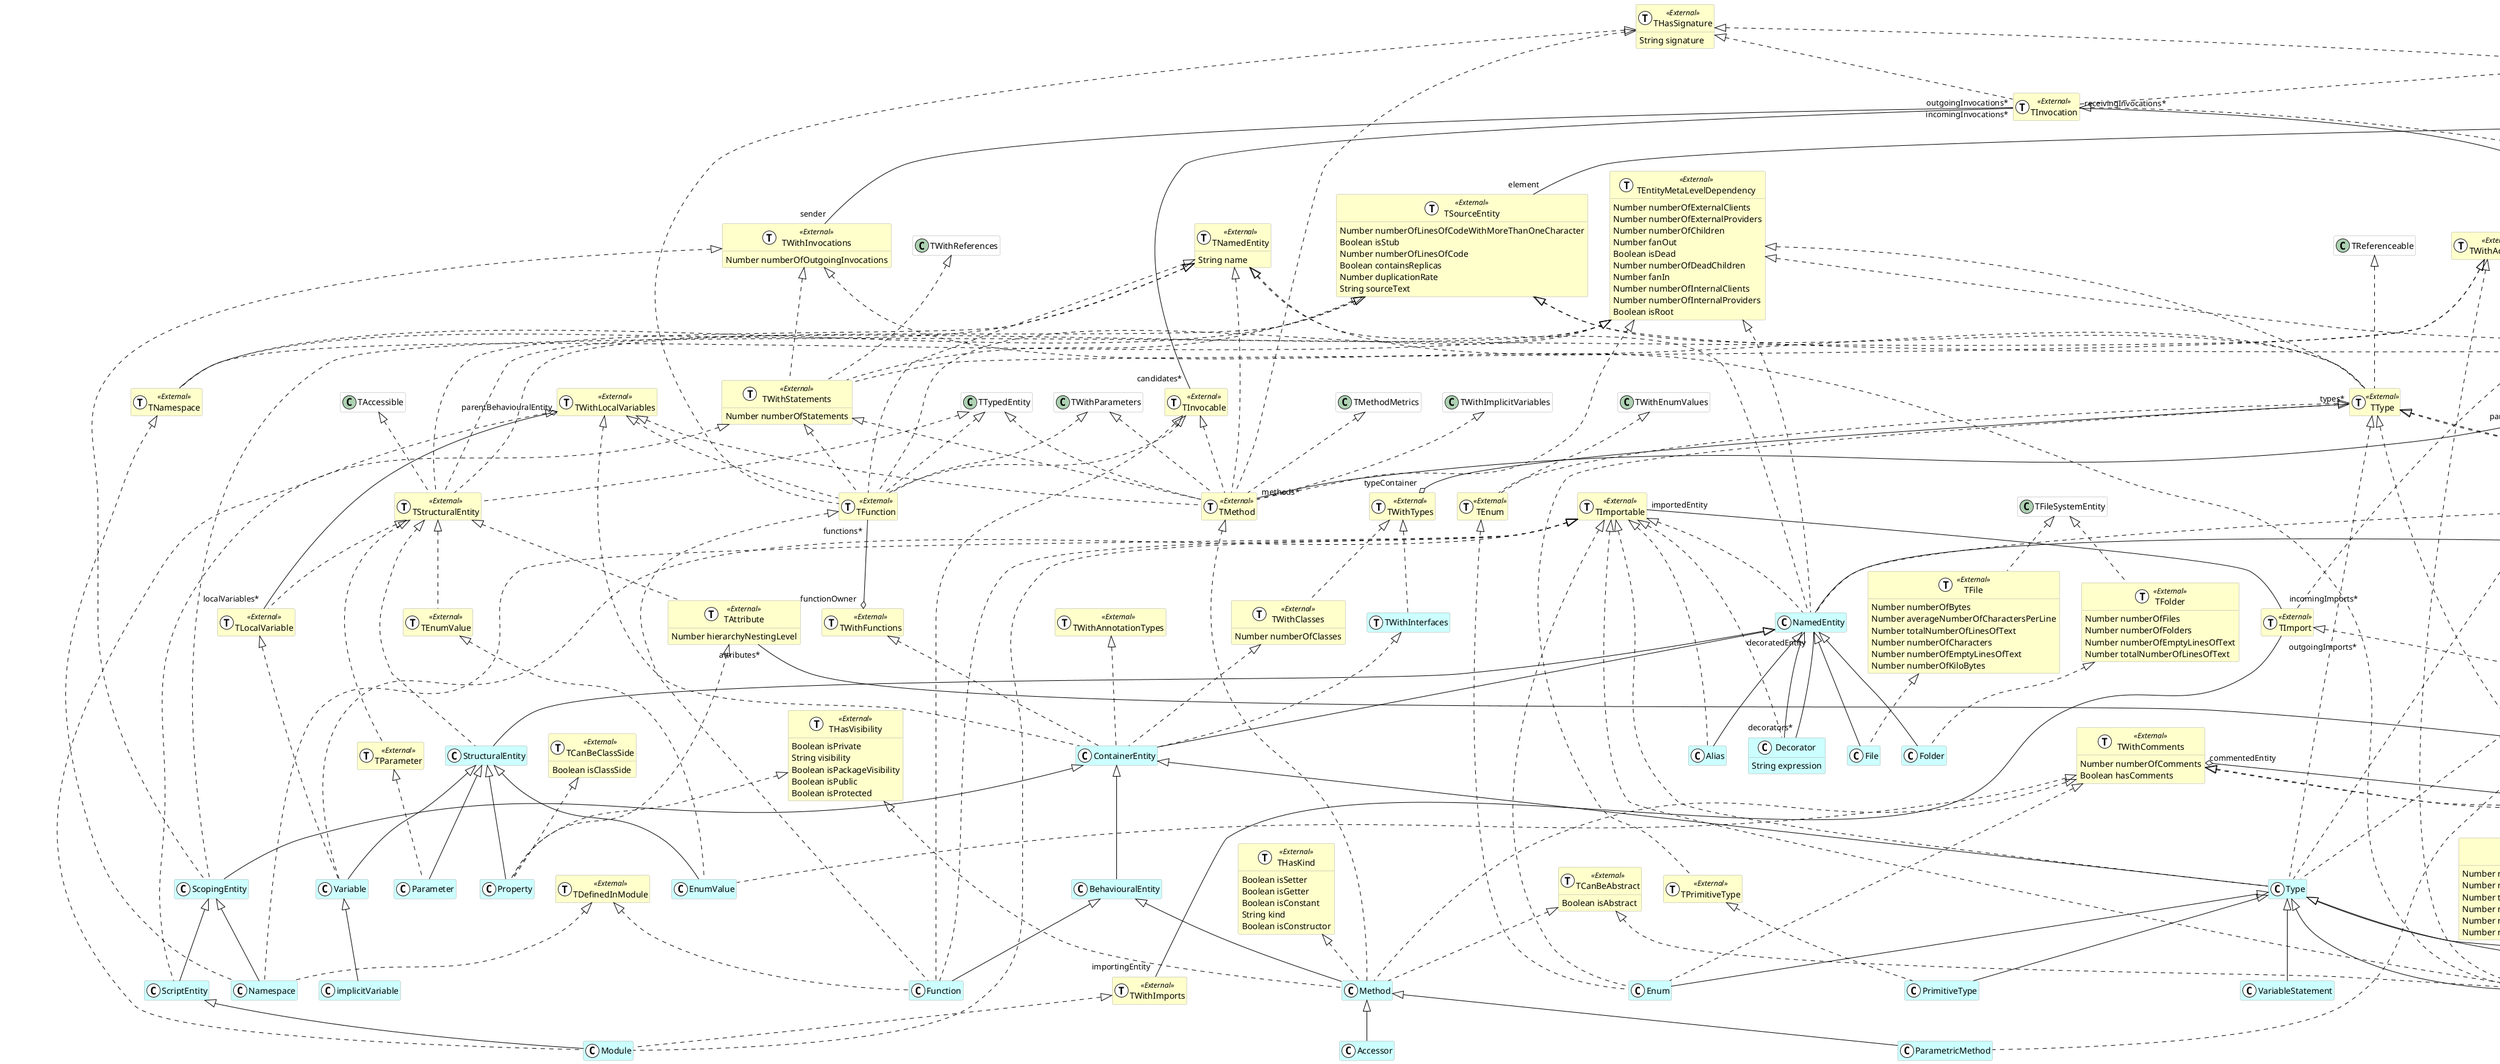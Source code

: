 @startumlhide empty membersskinparam class {  BackgroundColor white  ArrowColor black  BorderColor darkGray}class TParameterConcretization <<(T,white)External>> #FFFFCC {}class TParameter <<(T,white)External>> #FFFFCC {}class TNamedEntity <<(T,white)External>> #FFFFCC {  String name}class TEnum <<(T,white)External>> #FFFFCC {}class TSourceAnchor <<(T,white)External>> #FFFFCC {  Number lineCount}class TWithLocalVariables <<(T,white)External>> #FFFFCC {}class Concretization <<(C,white)>> #CCFFFF {}class EnumValue <<(C,white)>> #CCFFFF {}class ScriptEntity <<(C,white)>> #CCFFFF {}class TType <<(T,white)External>> #FFFFCC {}class StructuralEntity <<(C,white)>> #CCFFFF {}class TClass <<(T,white)External>> #FFFFCC {  Number weightOfAClass  Boolean isTestCase}class TCanBeAbstract <<(T,white)External>> #FFFFCC {  Boolean isAbstract}class TFunction <<(T,white)External>> #FFFFCC {}class THasVisibility <<(T,white)External>> #FFFFCC {  Boolean isPrivate  String visibility  Boolean isPackageVisibility  Boolean isPublic  Boolean isProtected}class TClassMetrics <<(T,white)>> #CCFFFF {}class TWithAccesses <<(T,white)External>> #FFFFCC {}class TEntityCreator <<(T,white)>> #CCFFFF {}class TNamespace <<(T,white)External>> #FFFFCC {}class TEnumValue <<(T,white)External>> #FFFFCC {}class Association <<(C,white)>> #CCFFFF {}class TFolder <<(T,white)External>> #FFFFCC {  Number numberOfFiles  Number numberOfFolders  Number numberOfEmptyLinesOfText  Number totalNumberOfLinesOfText}class TWithComments <<(T,white)External>> #FFFFCC {  Number numberOfComments  Boolean hasComments}class TImportable <<(T,white)External>> #FFFFCC {}class TAccess <<(T,white)External>> #FFFFCC {  Boolean isRead  Boolean isReadWriteUnknown  Boolean isWrite}class File <<(C,white)>> #CCFFFF {}class Decorator <<(C,white)>> #CCFFFF {  String expression}class TWithMethods <<(T,white)External>> #FFFFCC {  Number numberOfMethods  Number tightClassCohesion  Number numberOfAbstractMethods  Number weightedMethodCount}class Entity <<(C,white)External>> #FFFFCC {  Boolean isDead  Number numberOfTags  Boolean isTagged}class TInvocation <<(T,white)External>> #FFFFCC {}class TInheritance <<(T,white)External>> #FFFFCC {}class PrimitiveType <<(C,white)>> #CCFFFF {}class TSourceEntity <<(T,white)External>> #FFFFCC {  Number numberOfLinesOfCodeWithMoreThanOneCharacter  Boolean isStub  Number numberOfLinesOfCode  Boolean containsReplicas  Number duplicationRate  String sourceText}class TStructuralEntity <<(T,white)External>> #FFFFCC {}class Property <<(C,white)>> #CCFFFF {}class Inheritance <<(C,white)>> #CCFFFF {}class TInvocable <<(T,white)External>> #FFFFCC {}class ParametricClass <<(C,white)>> #CCFFFF {}class Enum <<(C,white)>> #CCFFFF {}class Access <<(C,white)>> #CCFFFF {}class Type <<(C,white)>> #CCFFFF {}class NamedEntity <<(C,white)>> #CCFFFF {}class ParametricInterface <<(C,white)>> #CCFFFF {}class TImplementable <<(T,white)External>> #FFFFCC {}class TFile <<(T,white)External>> #FFFFCC {  Number numberOfBytes  Number averageNumberOfCharactersPerLine  Number totalNumberOfLinesOfText  Number numberOfCharacters  Number numberOfEmptyLinesOfText  Number numberOfKiloBytes}class IndexedFileAnchor <<(C,white)>> #CCFFFF {}class TIndexedFileNavigation <<(T,white)External>> #FFFFCC {  Number endPos  Number startPos}class TWithTypes <<(T,white)External>> #FFFFCC {}class SourceLanguage <<(C,white)>> #CCFFFF {}class TConcreteParameterType <<(T,white)External>> #FFFFCC {}class TWithStatements <<(T,white)External>> #FFFFCC {  Number numberOfStatements}class SourceTextAnchor <<(C,white)>> #CCFFFF {}class THasKind <<(T,white)External>> #FFFFCC {  Boolean isSetter  Boolean isGetter  Boolean isConstant  String kind  Boolean isConstructor}class JSDoc <<(C,white)>> #CCFFFF {}class Comment <<(C,white)>> #CCFFFF {}class TAttribute <<(T,white)External>> #FFFFCC {  Number hierarchyNestingLevel}class FamixTypeScriptModel <<(C,white)>> #CCFFFF {}class TWithAnnotationTypes <<(T,white)External>> #FFFFCC {}class TCanBeClassSide <<(T,white)External>> #FFFFCC {  Boolean isClassSide}class Invocation <<(C,white)>> #CCFFFF {}class Namespace <<(C,white)>> #CCFFFF {}class Entity <<(C,white)>> #CCFFFF {}class Module <<(C,white)>> #CCFFFF {}class TInvocationsReceiver <<(T,white)External>> #FFFFCC {}class THasImmediateSource <<(T,white)External>> #FFFFCC {  String source}class Model <<(C,white)External>> #FFFFCC {  Number numberOfClassesPerPackage  Number numberOfLinesOfCodePerMethod  Number averageCyclomaticComplexity  Number numberOfLinesOfCode  Number numberOfModelMethods  Number numberOfClasses  Number numberOfClassesPerPackage  Number numberOfLinesOfCodePerClass  Number numberOfMethods  Number numberOfLinesOfCodePerPackage  Number numberOfModelClasses}class Function <<(C,white)>> #CCFFFF {}class TWithInterfaces <<(T,white)>> #CCFFFF {}class TWithAttributes <<(T,white)External>> #FFFFCC {  Number numberOfAttributes}class TImport <<(T,white)External>> #FFFFCC {}class ImportClause <<(C,white)>> #CCFFFF {}class TClassMetrics <<(T,white)External>> #FFFFCC {  Number numberOfAttributesInherited  Number numberOfMethodsInHierarchy  Number totalNumberOfSubclasses  Number numberOfLocallyDefinedMethods  Number numberOfMethodsOverridden  Number numberOfMethodsInherited}class Alias <<(C,white)>> #CCFFFF {}class TPrimitiveType <<(T,white)External>> #FFFFCC {}class Implementation <<(C,white)>> #CCFFFF {}class TEntityMetaLevelDependency <<(T,white)External>> #FFFFCC {  Number numberOfExternalClients  Number numberOfExternalProviders  Number numberOfChildren  Number fanOut  Boolean isDead  Number numberOfDeadChildren  Number fanIn  Number numberOfInternalClients  Number numberOfInternalProviders  Boolean isRoot}class VariableStatement <<(C,white)>> #CCFFFF {}class TCanImplement <<(T,white)External>> #FFFFCC {}class Parameter <<(C,white)>> #CCFFFF {}class TWithInheritances <<(T,white)External>> #FFFFCC {  Number numberOfDirectSubclasses  Number hierarchyNestingLevel  Number numberOfSubclasses  Number subclassHierarchyDepth}class ScopingEntity <<(C,white)>> #CCFFFF {}class TWithImports <<(T,white)External>> #FFFFCC {}class TImplementation <<(T,white)External>> #FFFFCC {}class SourceAnchor <<(C,white)>> #CCFFFF {}class ParametricMethod <<(C,white)>> #CCFFFF {}class THasSignature <<(T,white)External>> #FFFFCC {  String signature}class TWithClasses <<(T,white)External>> #FFFFCC {  Number numberOfClasses}class Variable <<(C,white)>> #CCFFFF {}class Class <<(C,white)>> #CCFFFF {}class TWithFunctions <<(T,white)External>> #FFFFCC {}class Method <<(C,white)>> #CCFFFF {}class TLCOMMetrics <<(T,white)External>> #FFFFCC {  Number lcom2  Number lcom3}class Folder <<(C,white)>> #CCFFFF {}class ParameterConcretization <<(C,white)>> #CCFFFF {}class implicitVariable <<(C,white)>> #CCFFFF {}class TConcretization <<(T,white)External>> #FFFFCC {}class SourcedEntity <<(C,white)>> #CCFFFF {}class TWithInvocations <<(T,white)External>> #FFFFCC {  Number numberOfOutgoingInvocations}class TComment <<(T,white)External>> #FFFFCC {  String content}class BehaviouralEntity <<(C,white)>> #CCFFFF {}class ContainerEntity <<(C,white)>> #CCFFFF {}class TSourceLanguage <<(T,white)External>> #FFFFCC {}class TGenericParameterType <<(T,white)External>> #FFFFCC {}class Accessor <<(C,white)>> #CCFFFF {}class TMethod <<(T,white)External>> #FFFFCC {}class TParametricEntity <<(T,white)External>> #FFFFCC {}class Reference <<(C,white)>> #CCFFFF {}class TLocalVariable <<(T,white)External>> #FFFFCC {}class TDefinedInModule <<(T,white)External>> #FFFFCC {}class ParameterType <<(C,white)>> #CCFFFF {}class Interface <<(C,white)>> #CCFFFF {}Entity <|-- ConcretizationStructuralEntity <|-- EnumValueScopingEntity <|-- ScriptEntityNamedEntity <|-- StructuralEntitySourcedEntity <|-- AssociationNamedEntity <|-- DecoratorNamedEntity <|-- FileObject <|-- EntityType <|-- PrimitiveTypeStructuralEntity <|-- PropertyAssociation <|-- InheritanceClass <|-- ParametricClassType <|-- EnumAssociation <|-- AccessContainerEntity <|-- TypeInterface <|-- ParametricInterfaceSourcedEntity <|-- NamedEntitySourceAnchor <|-- IndexedFileAnchorEntity <|-- SourceLanguageSourceAnchor <|-- SourceTextAnchorSourcedEntity <|-- JSDocSourcedEntity <|-- CommentModel <|-- FamixTypeScriptModelAssociation <|-- InvocationScopingEntity <|-- NamespaceEntity <|-- EntityScriptEntity <|-- ModuleAbstractGroup <|-- ModelBehaviouralEntity <|-- FunctionAssociation <|-- ImportClauseNamedEntity <|-- AliasEntity <|-- ImplementationType <|-- VariableStatementStructuralEntity <|-- ParameterContainerEntity <|-- ScopingEntityMethod <|-- ParametricMethodEntity <|-- SourceAnchorStructuralEntity <|-- VariableType <|-- ClassBehaviouralEntity <|-- MethodNamedEntity <|-- FolderEntity <|-- ParameterConcretizationVariable <|-- implicitVariableEntity <|-- SourcedEntityContainerEntity <|-- BehaviouralEntityNamedEntity <|-- ContainerEntityMethod <|-- AccessorAssociation <|-- ReferenceType <|-- ParameterTypeType <|-- InterfaceTAssociation <|.. TParameterConcretizationTImplementable <|.. InterfaceTInvocationsReceiver <|.. InterfaceTWithAttributes <|.. InterfaceTWithComments <|.. InterfaceTWithInheritances <|.. InterfaceTWithMethods <|.. InterfaceTStructuralEntity <|.. TParameterTType <|.. TEnumTWithEnumValues <|.. TEnumTEnumValue <|.. EnumValueTWithComments <|.. EnumValueTWithStatements <|.. ScriptEntityTConcretization <|.. ConcretizationTNamedEntity <|.. TTypeTReferenceable <|.. TTypeTSourceEntity <|.. TTypeTEntityMetaLevelDependency <|.. TTypeTStructuralEntity <|.. StructuralEntityTInvocationsReceiver <|.. TClassTType <|.. TClassTWithAttributes <|.. TClassTHasSignature <|.. TFunctionTInvocable <|.. TFunctionTNamedEntity <|.. TFunctionTTypedEntity <|.. TFunctionTWithLocalVariables <|.. TFunctionTWithParameters <|.. TFunctionTWithStatements <|.. TFunctionTEntityMetaLevelDependency <|.. TFunctionTWithComments <|.. TClassTWithInheritances <|.. TClassTWithMethods <|.. TClassTNamedEntity <|.. TNamespaceTSourceEntity <|.. TNamespaceTEntityMetaLevelDependency <|.. TNamespaceTStructuralEntity <|.. TEnumValueTFileSystemEntity <|.. TFolderTAssociation <|.. TAccessTImportable <|.. DecoratorTFile <|.. FileTAssociation <|.. TInvocationTAccessible <|.. TStructuralEntityTNamedEntity <|.. TStructuralEntityTSourceEntity <|.. TStructuralEntityTTypedEntity <|.. TStructuralEntityTEntityMetaLevelDependency <|.. TStructuralEntityTAttribute <|.. PropertyTCanBeClassSide <|.. PropertyTHasVisibility <|.. PropertyTPrimitiveType <|.. PrimitiveTypeTHasSignature <|.. TInvocationTInheritance <|.. InheritanceTAssociation <|.. TInheritanceTParametricEntity <|.. ParametricClassTEnum <|.. EnumTImportable <|.. EnumTWithComments <|.. EnumTAccess <|.. AccessTParametricEntity <|.. ParametricInterfaceTConcreteParameterType <|.. TypeTImportable <|.. TypeTType <|.. TypeTWithMethods <|.. TypeTImportable <|.. NamedEntityTInvocationsReceiver <|.. NamedEntityTNamedEntity <|.. NamedEntityTEntityMetaLevelDependency <|.. NamedEntityTFileSystemEntity <|.. TFileTIndexedFileNavigation <|.. IndexedFileAnchorTFileAnchor <|.. TIndexedFileNavigationTType <|.. TConcreteParameterTypeTSourceEntity <|.. TWithStatementsTWithAccesses <|.. TWithStatementsTWithInvocations <|.. TWithStatementsTWithReferences <|.. TWithStatementsTHasImmediateSource <|.. SourceTextAnchorTSourceLanguage <|.. SourceLanguageTComment <|.. CommentTStructuralEntity <|.. TAttributeTEntityCreator <|.. FamixTypeScriptModelTHasSignature <|.. InvocationTInvocation <|.. InvocationTDefinedInModule <|.. NamespaceTImportable <|.. NamespaceTNamespace <|.. NamespaceTImportable <|.. ModuleTWithImports <|.. ModuleTWithLocalVariables <|.. ModuleTSourceAnchor <|.. THasImmediateSourceTWithTypes <|.. TWithInterfacesTDefinedInModule <|.. FunctionTFunction <|.. FunctionTImportable <|.. FunctionTInvocable <|.. FunctionTAssociation <|.. TImportTImport <|.. ImportClauseTImportable <|.. AliasTType <|.. TPrimitiveTypeTImplementation <|.. ImplementationTParameter <|.. ParameterTAssociation <|.. TImplementationTWithAccesses <|.. ScopingEntityTWithInvocations <|.. ScopingEntityTParametricEntity <|.. ParametricMethodTSourceAnchor <|.. SourceAnchorTWithTypes <|.. TWithClassesTImportable <|.. VariableTLocalVariable <|.. VariableTCanBeAbstract <|.. ClassTCanImplement <|.. ClassTClass <|.. ClassTClassMetrics <|.. ClassTImportable <|.. ClassTLCOMMetrics <|.. ClassTCanBeAbstract <|.. MethodTHasKind <|.. MethodTHasVisibility <|.. MethodTMethod <|.. MethodTFolder <|.. FolderTWithComments <|.. MethodTWithAccesses <|.. ClassTWithInvocations <|.. ClassTParameterConcretization <|.. ParameterConcretizationTClassMetrics <|.. ClassTAssociation <|.. TConcretizationTSourceEntity <|.. SourcedEntityTEntityMetaLevelDependency <|.. TCommentTType <|.. TGenericParameterTypeTWithAnnotationTypes <|.. ContainerEntityTWithClasses <|.. ContainerEntityTWithFunctions <|.. ContainerEntityTWithLocalVariables <|.. ContainerEntityTWithInterfaces <|.. ContainerEntityTHasSignature <|.. TMethodTInvocable <|.. TMethodTMethodMetrics <|.. TMethodTNamedEntity <|.. TMethodTTypedEntity <|.. TMethodTWithImplicitVariables <|.. TMethodTWithLocalVariables <|.. TMethodTWithParameters <|.. TMethodTWithStatements <|.. TMethodTEntityMetaLevelDependency <|.. TMethodTStructuralEntity <|.. TLocalVariableTGenericParameterType <|.. ParameterTypeTWithInheritances <|.. ParameterTypeTWithAccesses "accessor" -- "accesses*" TAccessTImportable "importedEntity" -- "incomingImports*" TImportDecorator "decorators*" -- "decoratedEntity" NamedEntityTInheritance "subInheritances*" -- "superclass" TWithInheritancesTCanImplement "implementingClass" -- "interfaceImplementations*" TImplementationTParameterConcretization "parameterConcretizations*" -- "concretizations*" TConcretizationTInvocation "incomingInvocations*" -- "candidates*" TInvocableModel -- "sourceLanguage" TSourceLanguageTGenericParameterType "genericParameters*" -- "genericEntities*" TParametricEntityTParameterConcretization "concretizations*" -- "genericParameter" TGenericParameterTypeTImplementable "interface" -- "implementations*" TImplementationTFunction "functions*" --o "functionOwner" TWithFunctionsTParameterConcretization "generics*" -- "concreteParameter" TConcreteParameterTypeTWithComments "commentedEntity" o-- "comments*" TCommentTInvocation "receivingInvocations*" -- "receiver" TInvocationsReceiverTInheritance "superInheritances*" -- "subclass" TWithInheritancesTInvocation "outgoingInvocations*" -- "sender" TWithInvocationsTConcretization "concretizations*" -- "genericEntity" TParametricEntityTImport "outgoingImports*" -- "importingEntity" TWithImportsTWithMethods "parentType" o-- "methods*" TMethodTConcretization "genericization" -- "concreteEntity" TParametricEntityTWithLocalVariables "parentBehaviouralEntity" o-- "localVariables*" TLocalVariableTType "types*" --o "typeContainer" TWithTypesTAttribute "attributes*" --o "parentType" TWithAttributesTConcreteParameterType "concreteParameters*" -- "concreteEntities*" TParametricEntityTSourceAnchor "sourceAnchor" -- "element" TSourceEntity@enduml